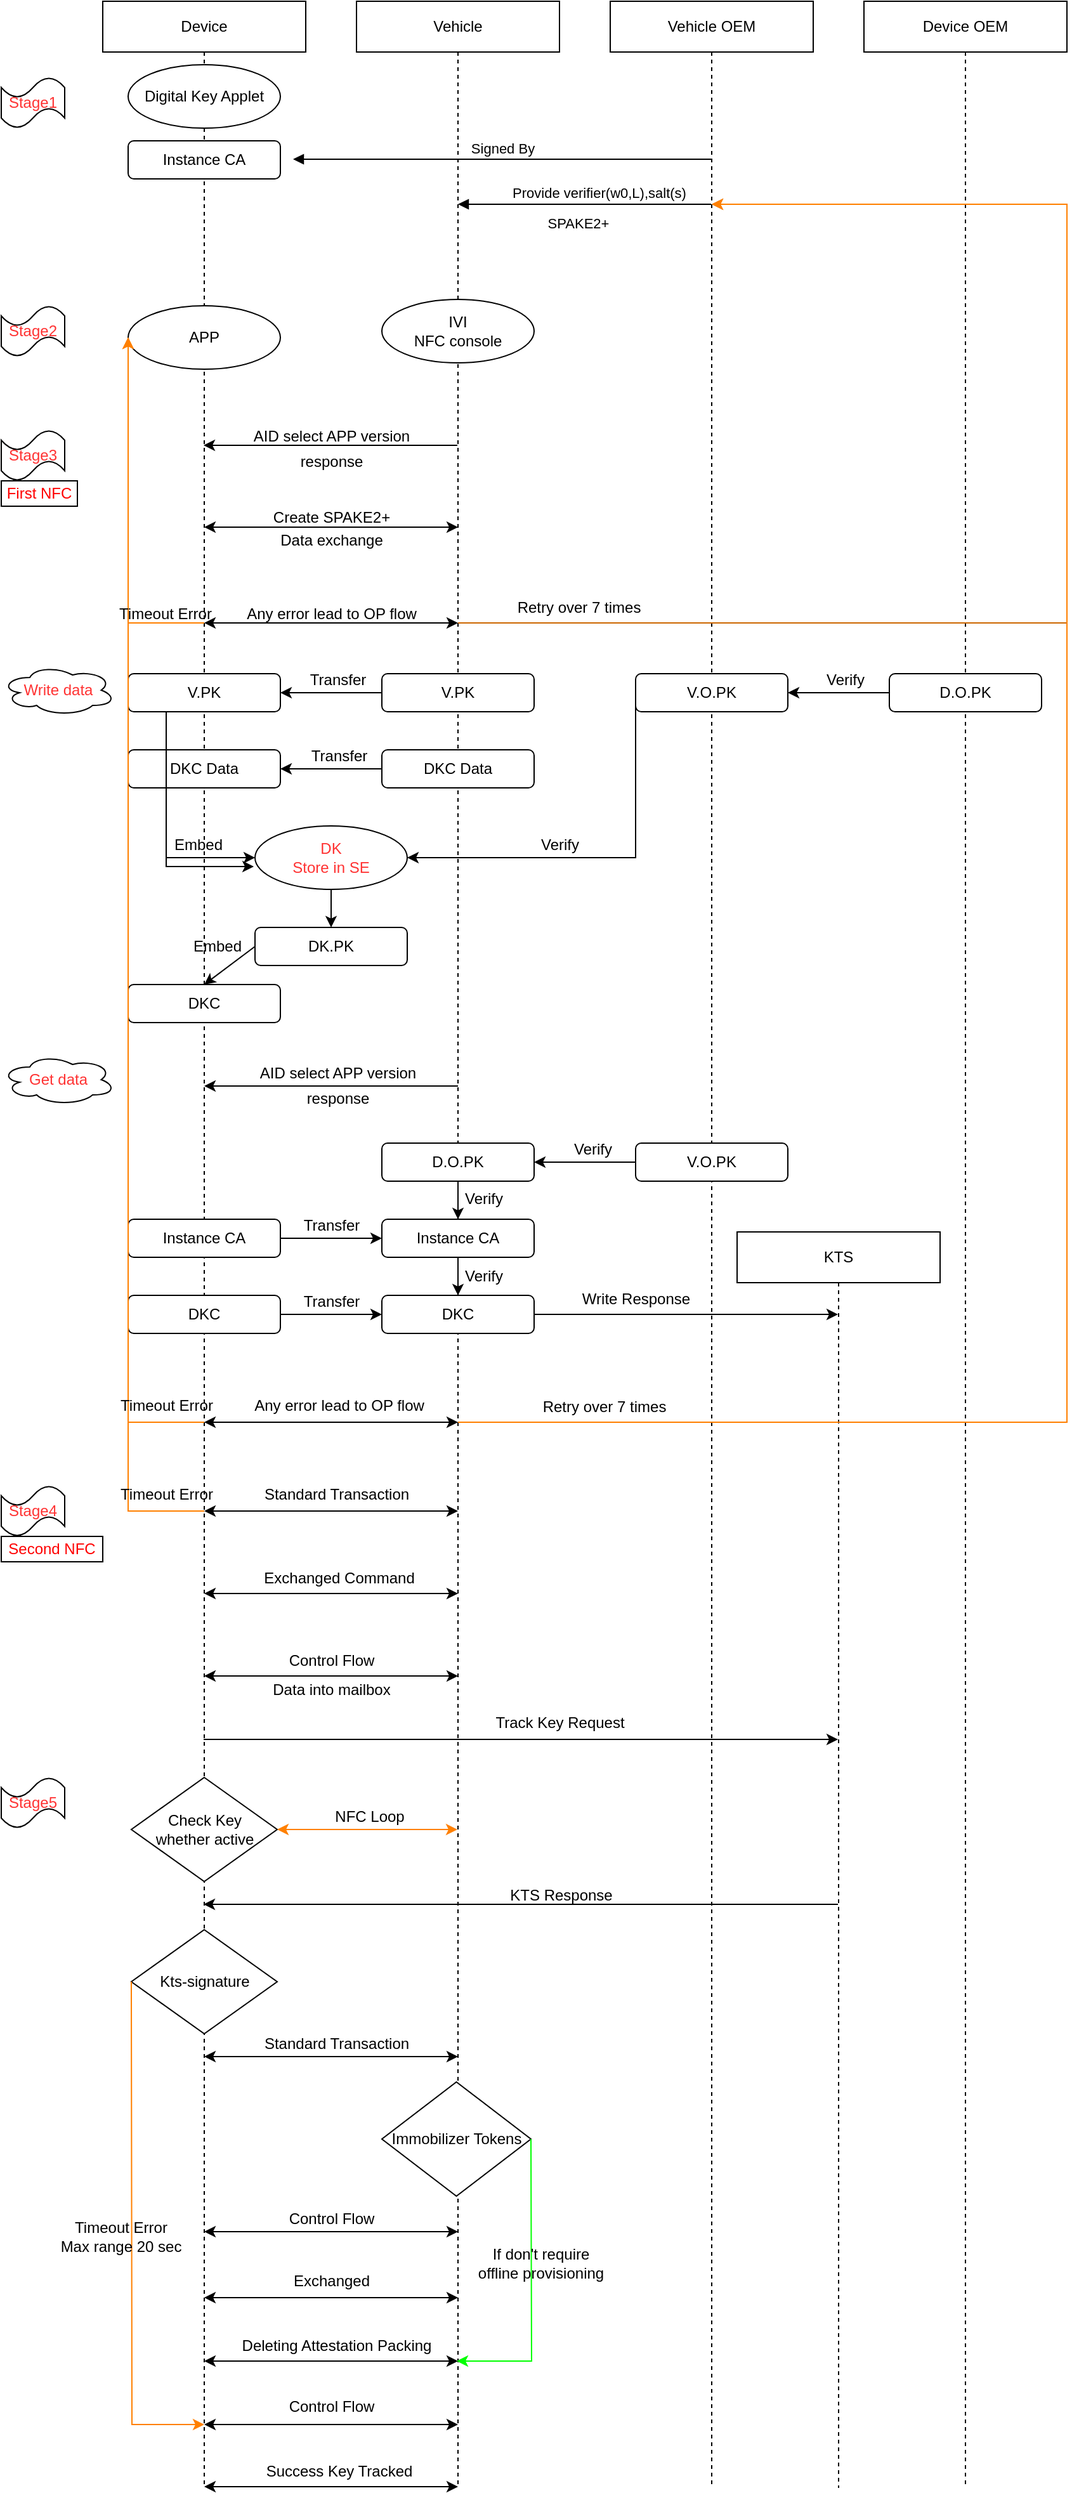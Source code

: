 <mxfile version="26.0.6">
  <diagram name="Page-1" id="2YBvvXClWsGukQMizWep">
    <mxGraphModel dx="1426" dy="903" grid="1" gridSize="10" guides="1" tooltips="1" connect="1" arrows="1" fold="1" page="1" pageScale="1" pageWidth="850" pageHeight="1100" math="0" shadow="0">
      <root>
        <mxCell id="0" />
        <mxCell id="1" parent="0" />
        <mxCell id="aM9ryv3xv72pqoxQDRHE-1" value="Device" style="shape=umlLifeline;perimeter=lifelinePerimeter;whiteSpace=wrap;html=1;container=0;dropTarget=0;collapsible=0;recursiveResize=0;outlineConnect=0;portConstraint=eastwest;newEdgeStyle={&quot;edgeStyle&quot;:&quot;elbowEdgeStyle&quot;,&quot;elbow&quot;:&quot;vertical&quot;,&quot;curved&quot;:0,&quot;rounded&quot;:0};" parent="1" vertex="1">
          <mxGeometry x="80" y="40" width="160" height="1960" as="geometry" />
        </mxCell>
        <mxCell id="aM9ryv3xv72pqoxQDRHE-5" value="Vehicle" style="shape=umlLifeline;perimeter=lifelinePerimeter;whiteSpace=wrap;html=1;container=0;dropTarget=0;collapsible=0;recursiveResize=0;outlineConnect=0;portConstraint=eastwest;newEdgeStyle={&quot;edgeStyle&quot;:&quot;elbowEdgeStyle&quot;,&quot;elbow&quot;:&quot;vertical&quot;,&quot;curved&quot;:0,&quot;rounded&quot;:0};" parent="1" vertex="1">
          <mxGeometry x="280" y="40" width="160" height="1960" as="geometry" />
        </mxCell>
        <mxCell id="aM9ryv3xv72pqoxQDRHE-9" value="Signed By" style="html=1;verticalAlign=bottom;endArrow=block;edgeStyle=elbowEdgeStyle;elbow=horizontal;curved=0;rounded=0;" parent="1" edge="1">
          <mxGeometry relative="1" as="geometry">
            <mxPoint x="559.5" y="164.5" as="sourcePoint" />
            <Array as="points">
              <mxPoint x="270" y="164.5" />
            </Array>
            <mxPoint x="230" y="164.5" as="targetPoint" />
          </mxGeometry>
        </mxCell>
        <mxCell id="aODJdHS8t_MNUbrkNVu9-1" value="Vehicle OEM" style="shape=umlLifeline;perimeter=lifelinePerimeter;whiteSpace=wrap;html=1;container=0;dropTarget=0;collapsible=0;recursiveResize=0;outlineConnect=0;portConstraint=eastwest;newEdgeStyle={&quot;edgeStyle&quot;:&quot;elbowEdgeStyle&quot;,&quot;elbow&quot;:&quot;vertical&quot;,&quot;curved&quot;:0,&quot;rounded&quot;:0};" vertex="1" parent="1">
          <mxGeometry x="480" y="40" width="160" height="1960" as="geometry" />
        </mxCell>
        <mxCell id="aODJdHS8t_MNUbrkNVu9-5" value="Device OEM" style="shape=umlLifeline;perimeter=lifelinePerimeter;whiteSpace=wrap;html=1;container=0;dropTarget=0;collapsible=0;recursiveResize=0;outlineConnect=0;portConstraint=eastwest;newEdgeStyle={&quot;edgeStyle&quot;:&quot;elbowEdgeStyle&quot;,&quot;elbow&quot;:&quot;vertical&quot;,&quot;curved&quot;:0,&quot;rounded&quot;:0};" vertex="1" parent="1">
          <mxGeometry x="680" y="40" width="160" height="1960" as="geometry" />
        </mxCell>
        <mxCell id="aODJdHS8t_MNUbrkNVu9-11" value="&lt;font style=&quot;color: rgb(255, 51, 51);&quot;&gt;Stage1&lt;/font&gt;" style="shape=tape;whiteSpace=wrap;html=1;" vertex="1" parent="1">
          <mxGeometry y="100" width="50" height="40" as="geometry" />
        </mxCell>
        <mxCell id="aODJdHS8t_MNUbrkNVu9-12" value="&lt;font style=&quot;color: rgb(255, 51, 51);&quot;&gt;Stage2&lt;/font&gt;" style="shape=tape;whiteSpace=wrap;html=1;" vertex="1" parent="1">
          <mxGeometry y="280" width="50" height="40" as="geometry" />
        </mxCell>
        <mxCell id="aODJdHS8t_MNUbrkNVu9-13" value="&lt;font style=&quot;color: rgb(255, 51, 51);&quot;&gt;Stage3&lt;/font&gt;" style="shape=tape;whiteSpace=wrap;html=1;" vertex="1" parent="1">
          <mxGeometry y="378" width="50" height="40" as="geometry" />
        </mxCell>
        <mxCell id="aODJdHS8t_MNUbrkNVu9-14" value="&lt;font style=&quot;color: rgb(255, 51, 51);&quot;&gt;Stage4&lt;/font&gt;" style="shape=tape;whiteSpace=wrap;html=1;" vertex="1" parent="1">
          <mxGeometry y="1210" width="50" height="40" as="geometry" />
        </mxCell>
        <mxCell id="aODJdHS8t_MNUbrkNVu9-15" value="&lt;font style=&quot;color: rgb(255, 51, 51);&quot;&gt;Stage5&lt;/font&gt;" style="shape=tape;whiteSpace=wrap;html=1;" vertex="1" parent="1">
          <mxGeometry y="1440" width="50" height="40" as="geometry" />
        </mxCell>
        <mxCell id="aODJdHS8t_MNUbrkNVu9-16" value="Digital Key Applet" style="ellipse;whiteSpace=wrap;html=1;" vertex="1" parent="1">
          <mxGeometry x="100" y="90" width="120" height="50" as="geometry" />
        </mxCell>
        <mxCell id="aODJdHS8t_MNUbrkNVu9-17" value="Instance CA" style="rounded=1;whiteSpace=wrap;html=1;" vertex="1" parent="1">
          <mxGeometry x="100" y="150" width="120" height="30" as="geometry" />
        </mxCell>
        <mxCell id="aODJdHS8t_MNUbrkNVu9-18" value="Provide verifier(w0,L),salt(s)" style="html=1;verticalAlign=bottom;endArrow=block;edgeStyle=elbowEdgeStyle;elbow=horizontal;curved=0;rounded=0;" edge="1" parent="1" target="aM9ryv3xv72pqoxQDRHE-5">
          <mxGeometry x="-0.105" relative="1" as="geometry">
            <mxPoint x="559.5" y="200" as="sourcePoint" />
            <Array as="points">
              <mxPoint x="410" y="200" />
            </Array>
            <mxPoint x="380" y="200" as="targetPoint" />
            <mxPoint x="1" as="offset" />
          </mxGeometry>
        </mxCell>
        <mxCell id="aODJdHS8t_MNUbrkNVu9-19" value="&lt;font style=&quot;font-size: 11px;&quot;&gt;SPAKE2+&lt;/font&gt;" style="text;strokeColor=none;align=center;fillColor=none;html=1;verticalAlign=middle;whiteSpace=wrap;rounded=0;" vertex="1" parent="1">
          <mxGeometry x="425" y="200" width="60" height="30" as="geometry" />
        </mxCell>
        <mxCell id="aODJdHS8t_MNUbrkNVu9-21" value="IVI&lt;div&gt;NFC console&lt;/div&gt;" style="ellipse;whiteSpace=wrap;html=1;" vertex="1" parent="1">
          <mxGeometry x="300" y="275" width="120" height="50" as="geometry" />
        </mxCell>
        <mxCell id="aODJdHS8t_MNUbrkNVu9-22" value="APP" style="ellipse;whiteSpace=wrap;html=1;" vertex="1" parent="1">
          <mxGeometry x="100" y="280" width="120" height="50" as="geometry" />
        </mxCell>
        <mxCell id="aODJdHS8t_MNUbrkNVu9-23" value="" style="endArrow=classic;html=1;rounded=0;" edge="1" parent="1">
          <mxGeometry width="50" height="50" relative="1" as="geometry">
            <mxPoint x="359.5" y="390" as="sourcePoint" />
            <mxPoint x="159.5" y="390" as="targetPoint" />
          </mxGeometry>
        </mxCell>
        <mxCell id="aODJdHS8t_MNUbrkNVu9-27" value="AID select APP version" style="text;html=1;align=center;verticalAlign=middle;resizable=0;points=[];autosize=1;strokeColor=none;fillColor=none;" vertex="1" parent="1">
          <mxGeometry x="185" y="368" width="150" height="30" as="geometry" />
        </mxCell>
        <mxCell id="aODJdHS8t_MNUbrkNVu9-28" value="response" style="text;html=1;align=center;verticalAlign=middle;resizable=0;points=[];autosize=1;strokeColor=none;fillColor=none;" vertex="1" parent="1">
          <mxGeometry x="225" y="388" width="70" height="30" as="geometry" />
        </mxCell>
        <mxCell id="aODJdHS8t_MNUbrkNVu9-29" value="" style="endArrow=classic;startArrow=classic;html=1;rounded=0;" edge="1" parent="1">
          <mxGeometry width="50" height="50" relative="1" as="geometry">
            <mxPoint x="160" y="454.5" as="sourcePoint" />
            <mxPoint x="360" y="454.5" as="targetPoint" />
          </mxGeometry>
        </mxCell>
        <mxCell id="aODJdHS8t_MNUbrkNVu9-30" value="Create SPAKE2+" style="text;html=1;align=center;verticalAlign=middle;resizable=0;points=[];autosize=1;strokeColor=none;fillColor=none;" vertex="1" parent="1">
          <mxGeometry x="200" y="432" width="120" height="30" as="geometry" />
        </mxCell>
        <mxCell id="aODJdHS8t_MNUbrkNVu9-31" value="Data exchange" style="text;html=1;align=center;verticalAlign=middle;resizable=0;points=[];autosize=1;strokeColor=none;fillColor=none;" vertex="1" parent="1">
          <mxGeometry x="210" y="450" width="100" height="30" as="geometry" />
        </mxCell>
        <mxCell id="aODJdHS8t_MNUbrkNVu9-32" value="" style="endArrow=classic;startArrow=classic;html=1;rounded=0;" edge="1" parent="1">
          <mxGeometry width="50" height="50" relative="1" as="geometry">
            <mxPoint x="160" y="530" as="sourcePoint" />
            <mxPoint x="360" y="530" as="targetPoint" />
          </mxGeometry>
        </mxCell>
        <mxCell id="aODJdHS8t_MNUbrkNVu9-33" value="Any error lead to OP flow" style="text;html=1;align=center;verticalAlign=middle;resizable=0;points=[];autosize=1;strokeColor=none;fillColor=none;" vertex="1" parent="1">
          <mxGeometry x="180" y="508" width="160" height="30" as="geometry" />
        </mxCell>
        <mxCell id="aODJdHS8t_MNUbrkNVu9-34" value="D.O.PK" style="rounded=1;whiteSpace=wrap;html=1;" vertex="1" parent="1">
          <mxGeometry x="700" y="570" width="120" height="30" as="geometry" />
        </mxCell>
        <mxCell id="aODJdHS8t_MNUbrkNVu9-35" value="V.O.PK" style="rounded=1;whiteSpace=wrap;html=1;" vertex="1" parent="1">
          <mxGeometry x="500" y="570" width="120" height="30" as="geometry" />
        </mxCell>
        <mxCell id="aODJdHS8t_MNUbrkNVu9-36" value="" style="endArrow=classic;html=1;rounded=0;exitX=0;exitY=0.5;exitDx=0;exitDy=0;entryX=1;entryY=0.5;entryDx=0;entryDy=0;" edge="1" parent="1" source="aODJdHS8t_MNUbrkNVu9-34" target="aODJdHS8t_MNUbrkNVu9-35">
          <mxGeometry width="50" height="50" relative="1" as="geometry">
            <mxPoint x="400" y="540" as="sourcePoint" />
            <mxPoint x="450" y="490" as="targetPoint" />
          </mxGeometry>
        </mxCell>
        <mxCell id="aODJdHS8t_MNUbrkNVu9-37" value="Verify" style="text;html=1;align=center;verticalAlign=middle;resizable=0;points=[];autosize=1;strokeColor=none;fillColor=none;" vertex="1" parent="1">
          <mxGeometry x="640" y="560" width="50" height="30" as="geometry" />
        </mxCell>
        <mxCell id="aODJdHS8t_MNUbrkNVu9-38" value="&lt;font style=&quot;color: rgb(255, 51, 51);&quot;&gt;Write data&lt;/font&gt;" style="ellipse;shape=cloud;whiteSpace=wrap;html=1;" vertex="1" parent="1">
          <mxGeometry y="563" width="90" height="40" as="geometry" />
        </mxCell>
        <mxCell id="aODJdHS8t_MNUbrkNVu9-39" value="V.PK" style="rounded=1;whiteSpace=wrap;html=1;" vertex="1" parent="1">
          <mxGeometry x="300" y="570" width="120" height="30" as="geometry" />
        </mxCell>
        <mxCell id="aODJdHS8t_MNUbrkNVu9-40" value="V.PK" style="rounded=1;whiteSpace=wrap;html=1;" vertex="1" parent="1">
          <mxGeometry x="100" y="570" width="120" height="30" as="geometry" />
        </mxCell>
        <mxCell id="aODJdHS8t_MNUbrkNVu9-41" value="" style="endArrow=classic;html=1;rounded=0;exitX=0;exitY=0.5;exitDx=0;exitDy=0;entryX=1;entryY=0.5;entryDx=0;entryDy=0;" edge="1" parent="1" source="aODJdHS8t_MNUbrkNVu9-39" target="aODJdHS8t_MNUbrkNVu9-40">
          <mxGeometry width="50" height="50" relative="1" as="geometry">
            <mxPoint x="400" y="440" as="sourcePoint" />
            <mxPoint x="450" y="390" as="targetPoint" />
          </mxGeometry>
        </mxCell>
        <mxCell id="aODJdHS8t_MNUbrkNVu9-42" value="Transfer" style="text;html=1;align=center;verticalAlign=middle;resizable=0;points=[];autosize=1;strokeColor=none;fillColor=none;" vertex="1" parent="1">
          <mxGeometry x="230" y="560" width="70" height="30" as="geometry" />
        </mxCell>
        <mxCell id="aODJdHS8t_MNUbrkNVu9-43" value="DKC Data" style="rounded=1;whiteSpace=wrap;html=1;" vertex="1" parent="1">
          <mxGeometry x="300" y="630" width="120" height="30" as="geometry" />
        </mxCell>
        <mxCell id="aODJdHS8t_MNUbrkNVu9-44" value="DKC Data" style="rounded=1;whiteSpace=wrap;html=1;" vertex="1" parent="1">
          <mxGeometry x="100" y="630" width="120" height="30" as="geometry" />
        </mxCell>
        <mxCell id="aODJdHS8t_MNUbrkNVu9-46" value="" style="endArrow=classic;html=1;rounded=0;exitX=0;exitY=0.5;exitDx=0;exitDy=0;entryX=1;entryY=0.5;entryDx=0;entryDy=0;" edge="1" parent="1" source="aODJdHS8t_MNUbrkNVu9-43" target="aODJdHS8t_MNUbrkNVu9-44">
          <mxGeometry width="50" height="50" relative="1" as="geometry">
            <mxPoint x="400" y="440" as="sourcePoint" />
            <mxPoint x="450" y="390" as="targetPoint" />
          </mxGeometry>
        </mxCell>
        <mxCell id="aODJdHS8t_MNUbrkNVu9-47" value="Transfer" style="text;html=1;align=center;verticalAlign=middle;resizable=0;points=[];autosize=1;strokeColor=none;fillColor=none;" vertex="1" parent="1">
          <mxGeometry x="231" y="620" width="70" height="30" as="geometry" />
        </mxCell>
        <mxCell id="aODJdHS8t_MNUbrkNVu9-48" value="&lt;font style=&quot;color: rgb(255, 51, 51);&quot;&gt;DK&lt;/font&gt;&lt;div&gt;&lt;font color=&quot;#ff3333&quot;&gt;Store in SE&lt;/font&gt;&lt;/div&gt;" style="ellipse;whiteSpace=wrap;html=1;" vertex="1" parent="1">
          <mxGeometry x="200" y="690" width="120" height="50" as="geometry" />
        </mxCell>
        <mxCell id="aODJdHS8t_MNUbrkNVu9-49" value="" style="endArrow=classic;html=1;rounded=0;entryX=1;entryY=0.5;entryDx=0;entryDy=0;exitX=0;exitY=0.5;exitDx=0;exitDy=0;" edge="1" parent="1" source="aODJdHS8t_MNUbrkNVu9-35" target="aODJdHS8t_MNUbrkNVu9-48">
          <mxGeometry width="50" height="50" relative="1" as="geometry">
            <mxPoint x="400" y="540" as="sourcePoint" />
            <mxPoint x="450" y="490" as="targetPoint" />
            <Array as="points">
              <mxPoint x="500" y="715" />
            </Array>
          </mxGeometry>
        </mxCell>
        <mxCell id="aODJdHS8t_MNUbrkNVu9-50" value="Verify" style="text;html=1;align=center;verticalAlign=middle;resizable=0;points=[];autosize=1;strokeColor=none;fillColor=none;" vertex="1" parent="1">
          <mxGeometry x="415" y="690" width="50" height="30" as="geometry" />
        </mxCell>
        <mxCell id="aODJdHS8t_MNUbrkNVu9-51" value="" style="endArrow=classic;html=1;rounded=0;exitX=0.25;exitY=1;exitDx=0;exitDy=0;entryX=0;entryY=0.5;entryDx=0;entryDy=0;" edge="1" parent="1" source="aODJdHS8t_MNUbrkNVu9-40" target="aODJdHS8t_MNUbrkNVu9-48">
          <mxGeometry width="50" height="50" relative="1" as="geometry">
            <mxPoint x="400" y="540" as="sourcePoint" />
            <mxPoint x="450" y="490" as="targetPoint" />
            <Array as="points">
              <mxPoint x="130" y="715" />
            </Array>
          </mxGeometry>
        </mxCell>
        <mxCell id="aODJdHS8t_MNUbrkNVu9-52" value="" style="endArrow=classic;html=1;rounded=0;exitX=0.25;exitY=1;exitDx=0;exitDy=0;entryX=-0.008;entryY=0.64;entryDx=0;entryDy=0;entryPerimeter=0;" edge="1" parent="1" source="aODJdHS8t_MNUbrkNVu9-44" target="aODJdHS8t_MNUbrkNVu9-48">
          <mxGeometry width="50" height="50" relative="1" as="geometry">
            <mxPoint x="400" y="540" as="sourcePoint" />
            <mxPoint x="450" y="490" as="targetPoint" />
            <Array as="points">
              <mxPoint x="130" y="722" />
            </Array>
          </mxGeometry>
        </mxCell>
        <mxCell id="aODJdHS8t_MNUbrkNVu9-53" value="Embed" style="text;html=1;align=center;verticalAlign=middle;resizable=0;points=[];autosize=1;strokeColor=none;fillColor=none;" vertex="1" parent="1">
          <mxGeometry x="125" y="690" width="60" height="30" as="geometry" />
        </mxCell>
        <mxCell id="aODJdHS8t_MNUbrkNVu9-54" value="DK.PK" style="rounded=1;whiteSpace=wrap;html=1;" vertex="1" parent="1">
          <mxGeometry x="200" y="770" width="120" height="30" as="geometry" />
        </mxCell>
        <mxCell id="aODJdHS8t_MNUbrkNVu9-55" value="DKC" style="rounded=1;whiteSpace=wrap;html=1;" vertex="1" parent="1">
          <mxGeometry x="100" y="815" width="120" height="30" as="geometry" />
        </mxCell>
        <mxCell id="aODJdHS8t_MNUbrkNVu9-58" value="" style="endArrow=classic;html=1;rounded=0;exitX=0;exitY=0.5;exitDx=0;exitDy=0;entryX=0.5;entryY=0;entryDx=0;entryDy=0;" edge="1" parent="1" source="aODJdHS8t_MNUbrkNVu9-54" target="aODJdHS8t_MNUbrkNVu9-55">
          <mxGeometry width="50" height="50" relative="1" as="geometry">
            <mxPoint x="400" y="540" as="sourcePoint" />
            <mxPoint x="450" y="490" as="targetPoint" />
          </mxGeometry>
        </mxCell>
        <mxCell id="aODJdHS8t_MNUbrkNVu9-59" value="Embed" style="text;html=1;align=center;verticalAlign=middle;resizable=0;points=[];autosize=1;strokeColor=none;fillColor=none;" vertex="1" parent="1">
          <mxGeometry x="140" y="770" width="60" height="30" as="geometry" />
        </mxCell>
        <mxCell id="aODJdHS8t_MNUbrkNVu9-60" value="" style="endArrow=classic;html=1;rounded=0;exitX=0.5;exitY=1;exitDx=0;exitDy=0;entryX=0.5;entryY=0;entryDx=0;entryDy=0;" edge="1" parent="1" source="aODJdHS8t_MNUbrkNVu9-48" target="aODJdHS8t_MNUbrkNVu9-54">
          <mxGeometry width="50" height="50" relative="1" as="geometry">
            <mxPoint x="400" y="540" as="sourcePoint" />
            <mxPoint x="450" y="490" as="targetPoint" />
          </mxGeometry>
        </mxCell>
        <mxCell id="aODJdHS8t_MNUbrkNVu9-61" value="&lt;font style=&quot;color: rgb(255, 51, 51);&quot;&gt;Get data&lt;/font&gt;" style="ellipse;shape=cloud;whiteSpace=wrap;html=1;" vertex="1" parent="1">
          <mxGeometry y="870" width="90" height="40" as="geometry" />
        </mxCell>
        <mxCell id="aODJdHS8t_MNUbrkNVu9-62" value="AID select APP version" style="text;html=1;align=center;verticalAlign=middle;resizable=0;points=[];autosize=1;strokeColor=none;fillColor=none;" vertex="1" parent="1">
          <mxGeometry x="190" y="870" width="150" height="30" as="geometry" />
        </mxCell>
        <mxCell id="aODJdHS8t_MNUbrkNVu9-63" value="response" style="text;html=1;align=center;verticalAlign=middle;resizable=0;points=[];autosize=1;strokeColor=none;fillColor=none;" vertex="1" parent="1">
          <mxGeometry x="230" y="890" width="70" height="30" as="geometry" />
        </mxCell>
        <mxCell id="aODJdHS8t_MNUbrkNVu9-64" value="" style="endArrow=classic;html=1;rounded=0;" edge="1" parent="1">
          <mxGeometry width="50" height="50" relative="1" as="geometry">
            <mxPoint x="360" y="895" as="sourcePoint" />
            <mxPoint x="160" y="895" as="targetPoint" />
          </mxGeometry>
        </mxCell>
        <mxCell id="aODJdHS8t_MNUbrkNVu9-65" value="V.O.PK" style="rounded=1;whiteSpace=wrap;html=1;" vertex="1" parent="1">
          <mxGeometry x="500" y="940" width="120" height="30" as="geometry" />
        </mxCell>
        <mxCell id="aODJdHS8t_MNUbrkNVu9-66" value="Instance CA" style="rounded=1;whiteSpace=wrap;html=1;" vertex="1" parent="1">
          <mxGeometry x="100" y="1000" width="120" height="30" as="geometry" />
        </mxCell>
        <mxCell id="aODJdHS8t_MNUbrkNVu9-67" value="Instance CA" style="rounded=1;whiteSpace=wrap;html=1;" vertex="1" parent="1">
          <mxGeometry x="300" y="1000" width="120" height="30" as="geometry" />
        </mxCell>
        <mxCell id="aODJdHS8t_MNUbrkNVu9-68" value="DKC" style="rounded=1;whiteSpace=wrap;html=1;" vertex="1" parent="1">
          <mxGeometry x="100" y="1060" width="120" height="30" as="geometry" />
        </mxCell>
        <mxCell id="aODJdHS8t_MNUbrkNVu9-69" value="DKC" style="rounded=1;whiteSpace=wrap;html=1;" vertex="1" parent="1">
          <mxGeometry x="300" y="1060" width="120" height="30" as="geometry" />
        </mxCell>
        <mxCell id="aODJdHS8t_MNUbrkNVu9-70" value="" style="endArrow=classic;html=1;rounded=0;exitX=1;exitY=0.5;exitDx=0;exitDy=0;entryX=0;entryY=0.5;entryDx=0;entryDy=0;" edge="1" parent="1" source="aODJdHS8t_MNUbrkNVu9-66" target="aODJdHS8t_MNUbrkNVu9-67">
          <mxGeometry width="50" height="50" relative="1" as="geometry">
            <mxPoint x="400" y="760" as="sourcePoint" />
            <mxPoint x="450" y="710" as="targetPoint" />
          </mxGeometry>
        </mxCell>
        <mxCell id="aODJdHS8t_MNUbrkNVu9-71" value="Transfer" style="text;html=1;align=center;verticalAlign=middle;resizable=0;points=[];autosize=1;strokeColor=none;fillColor=none;" vertex="1" parent="1">
          <mxGeometry x="225" y="990" width="70" height="30" as="geometry" />
        </mxCell>
        <mxCell id="aODJdHS8t_MNUbrkNVu9-72" value="" style="endArrow=classic;html=1;rounded=0;exitX=1;exitY=0.5;exitDx=0;exitDy=0;entryX=0;entryY=0.5;entryDx=0;entryDy=0;" edge="1" parent="1" source="aODJdHS8t_MNUbrkNVu9-68" target="aODJdHS8t_MNUbrkNVu9-69">
          <mxGeometry width="50" height="50" relative="1" as="geometry">
            <mxPoint x="400" y="760" as="sourcePoint" />
            <mxPoint x="450" y="710" as="targetPoint" />
          </mxGeometry>
        </mxCell>
        <mxCell id="aODJdHS8t_MNUbrkNVu9-73" value="Transfer" style="text;html=1;align=center;verticalAlign=middle;resizable=0;points=[];autosize=1;strokeColor=none;fillColor=none;" vertex="1" parent="1">
          <mxGeometry x="225" y="1050" width="70" height="30" as="geometry" />
        </mxCell>
        <mxCell id="aODJdHS8t_MNUbrkNVu9-74" value="D.O.PK" style="rounded=1;whiteSpace=wrap;html=1;" vertex="1" parent="1">
          <mxGeometry x="300" y="940" width="120" height="30" as="geometry" />
        </mxCell>
        <mxCell id="aODJdHS8t_MNUbrkNVu9-75" value="" style="endArrow=classic;html=1;rounded=0;exitX=0;exitY=0.5;exitDx=0;exitDy=0;entryX=1;entryY=0.5;entryDx=0;entryDy=0;" edge="1" parent="1" source="aODJdHS8t_MNUbrkNVu9-65" target="aODJdHS8t_MNUbrkNVu9-74">
          <mxGeometry width="50" height="50" relative="1" as="geometry">
            <mxPoint x="400" y="760" as="sourcePoint" />
            <mxPoint x="450" y="710" as="targetPoint" />
          </mxGeometry>
        </mxCell>
        <mxCell id="aODJdHS8t_MNUbrkNVu9-76" value="" style="endArrow=classic;html=1;rounded=0;exitX=0.5;exitY=1;exitDx=0;exitDy=0;entryX=0.5;entryY=0;entryDx=0;entryDy=0;" edge="1" parent="1" source="aODJdHS8t_MNUbrkNVu9-74" target="aODJdHS8t_MNUbrkNVu9-67">
          <mxGeometry width="50" height="50" relative="1" as="geometry">
            <mxPoint x="400" y="760" as="sourcePoint" />
            <mxPoint x="450" y="710" as="targetPoint" />
          </mxGeometry>
        </mxCell>
        <mxCell id="aODJdHS8t_MNUbrkNVu9-77" value="Verify" style="text;html=1;align=center;verticalAlign=middle;resizable=0;points=[];autosize=1;strokeColor=none;fillColor=none;" vertex="1" parent="1">
          <mxGeometry x="441" y="930" width="50" height="30" as="geometry" />
        </mxCell>
        <mxCell id="aODJdHS8t_MNUbrkNVu9-78" value="" style="endArrow=classic;html=1;rounded=0;exitX=0.5;exitY=1;exitDx=0;exitDy=0;entryX=0.5;entryY=0;entryDx=0;entryDy=0;" edge="1" parent="1" source="aODJdHS8t_MNUbrkNVu9-67" target="aODJdHS8t_MNUbrkNVu9-69">
          <mxGeometry width="50" height="50" relative="1" as="geometry">
            <mxPoint x="400" y="760" as="sourcePoint" />
            <mxPoint x="450" y="710" as="targetPoint" />
          </mxGeometry>
        </mxCell>
        <mxCell id="aODJdHS8t_MNUbrkNVu9-79" value="Verify" style="text;html=1;align=center;verticalAlign=middle;resizable=0;points=[];autosize=1;strokeColor=none;fillColor=none;" vertex="1" parent="1">
          <mxGeometry x="355" y="969" width="50" height="30" as="geometry" />
        </mxCell>
        <mxCell id="aODJdHS8t_MNUbrkNVu9-80" value="Verify" style="text;html=1;align=center;verticalAlign=middle;resizable=0;points=[];autosize=1;strokeColor=none;fillColor=none;" vertex="1" parent="1">
          <mxGeometry x="355" y="1030" width="50" height="30" as="geometry" />
        </mxCell>
        <mxCell id="aODJdHS8t_MNUbrkNVu9-82" value="" style="endArrow=classic;html=1;rounded=0;exitX=1;exitY=0.5;exitDx=0;exitDy=0;" edge="1" parent="1" source="aODJdHS8t_MNUbrkNVu9-69" target="aODJdHS8t_MNUbrkNVu9-88">
          <mxGeometry width="50" height="50" relative="1" as="geometry">
            <mxPoint x="400" y="760" as="sourcePoint" />
            <mxPoint x="580" y="1075" as="targetPoint" />
          </mxGeometry>
        </mxCell>
        <mxCell id="aODJdHS8t_MNUbrkNVu9-83" value="Write Response" style="text;html=1;align=center;verticalAlign=middle;resizable=0;points=[];autosize=1;strokeColor=none;fillColor=none;" vertex="1" parent="1">
          <mxGeometry x="445" y="1048" width="110" height="30" as="geometry" />
        </mxCell>
        <mxCell id="aODJdHS8t_MNUbrkNVu9-84" value="" style="endArrow=classic;startArrow=classic;html=1;rounded=0;" edge="1" parent="1">
          <mxGeometry width="50" height="50" relative="1" as="geometry">
            <mxPoint x="160" y="1160" as="sourcePoint" />
            <mxPoint x="360" y="1160" as="targetPoint" />
          </mxGeometry>
        </mxCell>
        <mxCell id="aODJdHS8t_MNUbrkNVu9-85" value="Any error lead to OP flow" style="text;html=1;align=center;verticalAlign=middle;resizable=0;points=[];autosize=1;strokeColor=none;fillColor=none;" vertex="1" parent="1">
          <mxGeometry x="186" y="1132" width="160" height="30" as="geometry" />
        </mxCell>
        <mxCell id="aODJdHS8t_MNUbrkNVu9-88" value="KTS" style="shape=umlLifeline;perimeter=lifelinePerimeter;whiteSpace=wrap;html=1;container=0;dropTarget=0;collapsible=0;recursiveResize=0;outlineConnect=0;portConstraint=eastwest;newEdgeStyle={&quot;edgeStyle&quot;:&quot;elbowEdgeStyle&quot;,&quot;elbow&quot;:&quot;vertical&quot;,&quot;curved&quot;:0,&quot;rounded&quot;:0};" vertex="1" parent="1">
          <mxGeometry x="580" y="1010" width="160" height="990" as="geometry" />
        </mxCell>
        <mxCell id="aODJdHS8t_MNUbrkNVu9-89" value="" style="endArrow=classic;startArrow=classic;html=1;rounded=0;" edge="1" parent="1">
          <mxGeometry width="50" height="50" relative="1" as="geometry">
            <mxPoint x="160" y="1230" as="sourcePoint" />
            <mxPoint x="360" y="1230" as="targetPoint" />
          </mxGeometry>
        </mxCell>
        <mxCell id="aODJdHS8t_MNUbrkNVu9-90" value="Standard Transaction" style="text;html=1;align=center;verticalAlign=middle;resizable=0;points=[];autosize=1;strokeColor=none;fillColor=none;" vertex="1" parent="1">
          <mxGeometry x="194" y="1202" width="140" height="30" as="geometry" />
        </mxCell>
        <mxCell id="aODJdHS8t_MNUbrkNVu9-91" value="" style="endArrow=classic;startArrow=classic;html=1;rounded=0;" edge="1" parent="1">
          <mxGeometry width="50" height="50" relative="1" as="geometry">
            <mxPoint x="160" y="1295" as="sourcePoint" />
            <mxPoint x="360" y="1295" as="targetPoint" />
          </mxGeometry>
        </mxCell>
        <mxCell id="aODJdHS8t_MNUbrkNVu9-92" value="Exchanged Command" style="text;html=1;align=center;verticalAlign=middle;resizable=0;points=[];autosize=1;strokeColor=none;fillColor=none;" vertex="1" parent="1">
          <mxGeometry x="196" y="1268" width="140" height="30" as="geometry" />
        </mxCell>
        <mxCell id="aODJdHS8t_MNUbrkNVu9-93" value="" style="endArrow=classic;startArrow=classic;html=1;rounded=0;" edge="1" parent="1">
          <mxGeometry width="50" height="50" relative="1" as="geometry">
            <mxPoint x="160" y="1360" as="sourcePoint" />
            <mxPoint x="360" y="1360" as="targetPoint" />
          </mxGeometry>
        </mxCell>
        <mxCell id="aODJdHS8t_MNUbrkNVu9-94" value="Control Flow" style="text;html=1;align=center;verticalAlign=middle;resizable=0;points=[];autosize=1;strokeColor=none;fillColor=none;" vertex="1" parent="1">
          <mxGeometry x="215" y="1333" width="90" height="30" as="geometry" />
        </mxCell>
        <mxCell id="aODJdHS8t_MNUbrkNVu9-95" value="" style="endArrow=classic;html=1;rounded=0;" edge="1" parent="1">
          <mxGeometry width="50" height="50" relative="1" as="geometry">
            <mxPoint x="159.5" y="1410" as="sourcePoint" />
            <mxPoint x="659.5" y="1410" as="targetPoint" />
          </mxGeometry>
        </mxCell>
        <mxCell id="aODJdHS8t_MNUbrkNVu9-96" value="Track Key Request" style="text;html=1;align=center;verticalAlign=middle;resizable=0;points=[];autosize=1;strokeColor=none;fillColor=none;" vertex="1" parent="1">
          <mxGeometry x="375" y="1382" width="130" height="30" as="geometry" />
        </mxCell>
        <mxCell id="aODJdHS8t_MNUbrkNVu9-97" value="Data into mailbox" style="text;html=1;align=center;verticalAlign=middle;resizable=0;points=[];autosize=1;strokeColor=none;fillColor=none;" vertex="1" parent="1">
          <mxGeometry x="200" y="1356" width="120" height="30" as="geometry" />
        </mxCell>
        <mxCell id="aODJdHS8t_MNUbrkNVu9-99" value="" style="endArrow=classic;html=1;rounded=0;" edge="1" parent="1">
          <mxGeometry width="50" height="50" relative="1" as="geometry">
            <mxPoint x="659.5" y="1540" as="sourcePoint" />
            <mxPoint x="159.5" y="1540" as="targetPoint" />
          </mxGeometry>
        </mxCell>
        <mxCell id="aODJdHS8t_MNUbrkNVu9-100" value="KTS Response" style="text;html=1;align=center;verticalAlign=middle;resizable=0;points=[];autosize=1;strokeColor=none;fillColor=none;" vertex="1" parent="1">
          <mxGeometry x="391" y="1518" width="100" height="30" as="geometry" />
        </mxCell>
        <mxCell id="aODJdHS8t_MNUbrkNVu9-102" value="" style="endArrow=classic;startArrow=classic;html=1;rounded=0;" edge="1" parent="1">
          <mxGeometry width="50" height="50" relative="1" as="geometry">
            <mxPoint x="160" y="1660" as="sourcePoint" />
            <mxPoint x="360" y="1660" as="targetPoint" />
          </mxGeometry>
        </mxCell>
        <mxCell id="aODJdHS8t_MNUbrkNVu9-103" value="Standard Transaction" style="text;html=1;align=center;verticalAlign=middle;resizable=0;points=[];autosize=1;strokeColor=none;fillColor=none;" vertex="1" parent="1">
          <mxGeometry x="194" y="1635" width="140" height="30" as="geometry" />
        </mxCell>
        <mxCell id="aODJdHS8t_MNUbrkNVu9-105" value="Check Key&lt;div&gt;whether active&lt;/div&gt;" style="rhombus;whiteSpace=wrap;html=1;" vertex="1" parent="1">
          <mxGeometry x="102.5" y="1440" width="115" height="82" as="geometry" />
        </mxCell>
        <mxCell id="aODJdHS8t_MNUbrkNVu9-106" value="Kts-signature" style="rhombus;whiteSpace=wrap;html=1;" vertex="1" parent="1">
          <mxGeometry x="102.5" y="1560" width="115" height="82" as="geometry" />
        </mxCell>
        <mxCell id="aODJdHS8t_MNUbrkNVu9-107" value="Immobilizer Tokens" style="rhombus;whiteSpace=wrap;html=1;" vertex="1" parent="1">
          <mxGeometry x="300" y="1680" width="117.5" height="90" as="geometry" />
        </mxCell>
        <mxCell id="aODJdHS8t_MNUbrkNVu9-108" value="" style="endArrow=classic;startArrow=classic;html=1;rounded=0;" edge="1" parent="1">
          <mxGeometry width="50" height="50" relative="1" as="geometry">
            <mxPoint x="160" y="1798" as="sourcePoint" />
            <mxPoint x="360" y="1798" as="targetPoint" />
          </mxGeometry>
        </mxCell>
        <mxCell id="aODJdHS8t_MNUbrkNVu9-109" value="Control Flow" style="text;html=1;align=center;verticalAlign=middle;resizable=0;points=[];autosize=1;strokeColor=none;fillColor=none;" vertex="1" parent="1">
          <mxGeometry x="215" y="1773" width="90" height="30" as="geometry" />
        </mxCell>
        <mxCell id="aODJdHS8t_MNUbrkNVu9-110" value="" style="endArrow=classic;startArrow=classic;html=1;rounded=0;" edge="1" parent="1">
          <mxGeometry width="50" height="50" relative="1" as="geometry">
            <mxPoint x="160" y="1850" as="sourcePoint" />
            <mxPoint x="360" y="1850" as="targetPoint" />
          </mxGeometry>
        </mxCell>
        <mxCell id="aODJdHS8t_MNUbrkNVu9-111" value="Exchanged" style="text;html=1;align=center;verticalAlign=middle;resizable=0;points=[];autosize=1;strokeColor=none;fillColor=none;" vertex="1" parent="1">
          <mxGeometry x="220" y="1822" width="80" height="30" as="geometry" />
        </mxCell>
        <mxCell id="aODJdHS8t_MNUbrkNVu9-112" value="" style="endArrow=classic;startArrow=classic;html=1;rounded=0;" edge="1" parent="1">
          <mxGeometry width="50" height="50" relative="1" as="geometry">
            <mxPoint x="160" y="1900" as="sourcePoint" />
            <mxPoint x="360" y="1900" as="targetPoint" />
          </mxGeometry>
        </mxCell>
        <mxCell id="aODJdHS8t_MNUbrkNVu9-113" value="Deleting Attestation Packing" style="text;html=1;align=center;verticalAlign=middle;resizable=0;points=[];autosize=1;strokeColor=none;fillColor=none;" vertex="1" parent="1">
          <mxGeometry x="179" y="1873" width="170" height="30" as="geometry" />
        </mxCell>
        <mxCell id="aODJdHS8t_MNUbrkNVu9-114" value="" style="endArrow=classic;startArrow=classic;html=1;rounded=0;" edge="1" parent="1">
          <mxGeometry width="50" height="50" relative="1" as="geometry">
            <mxPoint x="160" y="1950" as="sourcePoint" />
            <mxPoint x="360" y="1950" as="targetPoint" />
          </mxGeometry>
        </mxCell>
        <mxCell id="aODJdHS8t_MNUbrkNVu9-115" value="Control Flow" style="text;html=1;align=center;verticalAlign=middle;resizable=0;points=[];autosize=1;strokeColor=none;fillColor=none;" vertex="1" parent="1">
          <mxGeometry x="215" y="1921" width="90" height="30" as="geometry" />
        </mxCell>
        <mxCell id="aODJdHS8t_MNUbrkNVu9-116" value="" style="endArrow=classic;startArrow=classic;html=1;rounded=0;" edge="1" parent="1">
          <mxGeometry width="50" height="50" relative="1" as="geometry">
            <mxPoint x="160" y="1999" as="sourcePoint" />
            <mxPoint x="360" y="1999" as="targetPoint" />
          </mxGeometry>
        </mxCell>
        <mxCell id="aODJdHS8t_MNUbrkNVu9-117" value="Success Key Tracked" style="text;html=1;align=center;verticalAlign=middle;resizable=0;points=[];autosize=1;strokeColor=none;fillColor=none;" vertex="1" parent="1">
          <mxGeometry x="196" y="1972" width="140" height="30" as="geometry" />
        </mxCell>
        <mxCell id="aODJdHS8t_MNUbrkNVu9-118" value="" style="endArrow=classic;html=1;rounded=0;exitX=0;exitY=0.5;exitDx=0;exitDy=0;strokeColor=#FF8000;" edge="1" parent="1" source="aODJdHS8t_MNUbrkNVu9-106">
          <mxGeometry width="50" height="50" relative="1" as="geometry">
            <mxPoint x="400" y="1850" as="sourcePoint" />
            <mxPoint x="160" y="1950" as="targetPoint" />
            <Array as="points">
              <mxPoint x="103" y="1950" />
            </Array>
          </mxGeometry>
        </mxCell>
        <mxCell id="aODJdHS8t_MNUbrkNVu9-119" value="Timeout Error&lt;div&gt;Max range 20 sec&lt;/div&gt;" style="text;html=1;align=center;verticalAlign=middle;resizable=0;points=[];autosize=1;strokeColor=none;fillColor=none;" vertex="1" parent="1">
          <mxGeometry x="34" y="1782" width="120" height="40" as="geometry" />
        </mxCell>
        <mxCell id="aODJdHS8t_MNUbrkNVu9-120" value="" style="endArrow=classic;html=1;rounded=0;entryX=0;entryY=0.5;entryDx=0;entryDy=0;strokeColor=#FF8000;" edge="1" parent="1" target="aODJdHS8t_MNUbrkNVu9-22">
          <mxGeometry width="50" height="50" relative="1" as="geometry">
            <mxPoint x="160" y="1230" as="sourcePoint" />
            <mxPoint x="450" y="1000" as="targetPoint" />
            <Array as="points">
              <mxPoint x="100" y="1230" />
            </Array>
          </mxGeometry>
        </mxCell>
        <mxCell id="aODJdHS8t_MNUbrkNVu9-121" value="" style="endArrow=classic;html=1;rounded=0;entryX=0;entryY=0.5;entryDx=0;entryDy=0;strokeColor=#FF8000;" edge="1" parent="1" target="aODJdHS8t_MNUbrkNVu9-22">
          <mxGeometry width="50" height="50" relative="1" as="geometry">
            <mxPoint x="160" y="1160" as="sourcePoint" />
            <mxPoint x="450" y="800" as="targetPoint" />
            <Array as="points">
              <mxPoint x="100" y="1160" />
            </Array>
          </mxGeometry>
        </mxCell>
        <mxCell id="aODJdHS8t_MNUbrkNVu9-122" value="" style="endArrow=classic;html=1;rounded=0;entryX=0;entryY=0.5;entryDx=0;entryDy=0;strokeColor=#FF8000;" edge="1" parent="1" target="aODJdHS8t_MNUbrkNVu9-22">
          <mxGeometry width="50" height="50" relative="1" as="geometry">
            <mxPoint x="160" y="530" as="sourcePoint" />
            <mxPoint x="450" y="400" as="targetPoint" />
            <Array as="points">
              <mxPoint x="100" y="530" />
            </Array>
          </mxGeometry>
        </mxCell>
        <mxCell id="aODJdHS8t_MNUbrkNVu9-123" value="Timeout Error" style="text;html=1;align=center;verticalAlign=middle;resizable=0;points=[];autosize=1;strokeColor=none;fillColor=none;" vertex="1" parent="1">
          <mxGeometry x="80" y="1132" width="100" height="30" as="geometry" />
        </mxCell>
        <mxCell id="aODJdHS8t_MNUbrkNVu9-124" value="Timeout Error" style="text;html=1;align=center;verticalAlign=middle;resizable=0;points=[];autosize=1;strokeColor=none;fillColor=none;" vertex="1" parent="1">
          <mxGeometry x="80" y="1202" width="100" height="30" as="geometry" />
        </mxCell>
        <mxCell id="aODJdHS8t_MNUbrkNVu9-125" value="Timeout Error" style="text;html=1;align=center;verticalAlign=middle;resizable=0;points=[];autosize=1;strokeColor=none;fillColor=none;" vertex="1" parent="1">
          <mxGeometry x="79" y="508" width="100" height="30" as="geometry" />
        </mxCell>
        <mxCell id="aODJdHS8t_MNUbrkNVu9-126" value="" style="endArrow=classic;html=1;rounded=0;strokeColor=#CC6600;" edge="1" parent="1">
          <mxGeometry width="50" height="50" relative="1" as="geometry">
            <mxPoint x="360" y="530" as="sourcePoint" />
            <mxPoint x="560" y="200" as="targetPoint" />
            <Array as="points">
              <mxPoint x="840" y="530" />
              <mxPoint x="840" y="200" />
            </Array>
          </mxGeometry>
        </mxCell>
        <mxCell id="aODJdHS8t_MNUbrkNVu9-127" value="" style="endArrow=classic;html=1;rounded=0;strokeColor=#FF8000;" edge="1" parent="1">
          <mxGeometry width="50" height="50" relative="1" as="geometry">
            <mxPoint x="360" y="1160" as="sourcePoint" />
            <mxPoint x="560" y="200" as="targetPoint" />
            <Array as="points">
              <mxPoint x="840" y="1160" />
              <mxPoint x="840" y="200" />
            </Array>
          </mxGeometry>
        </mxCell>
        <mxCell id="aODJdHS8t_MNUbrkNVu9-128" value="Retry over 7 times" style="text;html=1;align=center;verticalAlign=middle;resizable=0;points=[];autosize=1;strokeColor=none;fillColor=none;" vertex="1" parent="1">
          <mxGeometry x="395" y="503" width="120" height="30" as="geometry" />
        </mxCell>
        <mxCell id="aODJdHS8t_MNUbrkNVu9-129" value="Retry over 7 times" style="text;html=1;align=center;verticalAlign=middle;resizable=0;points=[];autosize=1;strokeColor=none;fillColor=none;" vertex="1" parent="1">
          <mxGeometry x="415" y="1133" width="120" height="30" as="geometry" />
        </mxCell>
        <mxCell id="aODJdHS8t_MNUbrkNVu9-131" value="&lt;font style=&quot;color: rgb(255, 0, 0);&quot;&gt;First NFC&lt;/font&gt;" style="rounded=0;whiteSpace=wrap;html=1;" vertex="1" parent="1">
          <mxGeometry y="418" width="60" height="20" as="geometry" />
        </mxCell>
        <mxCell id="aODJdHS8t_MNUbrkNVu9-132" value="&lt;font style=&quot;color: rgb(255, 0, 0);&quot;&gt;Second NFC&lt;/font&gt;" style="rounded=0;whiteSpace=wrap;html=1;" vertex="1" parent="1">
          <mxGeometry y="1250" width="80" height="20" as="geometry" />
        </mxCell>
        <mxCell id="aODJdHS8t_MNUbrkNVu9-133" value="" style="endArrow=classic;html=1;rounded=0;exitX=1;exitY=0.5;exitDx=0;exitDy=0;strokeColor=#00FF00;" edge="1" parent="1" source="aODJdHS8t_MNUbrkNVu9-107">
          <mxGeometry width="50" height="50" relative="1" as="geometry">
            <mxPoint x="400" y="1550" as="sourcePoint" />
            <mxPoint x="359" y="1900" as="targetPoint" />
            <Array as="points">
              <mxPoint x="418" y="1900" />
            </Array>
          </mxGeometry>
        </mxCell>
        <mxCell id="aODJdHS8t_MNUbrkNVu9-134" value="If don&#39;t require&lt;div&gt;offline provisioning&lt;/div&gt;" style="text;html=1;align=center;verticalAlign=middle;resizable=0;points=[];autosize=1;strokeColor=none;fillColor=none;" vertex="1" parent="1">
          <mxGeometry x="365" y="1803" width="120" height="40" as="geometry" />
        </mxCell>
        <mxCell id="aODJdHS8t_MNUbrkNVu9-135" value="" style="endArrow=classic;startArrow=classic;html=1;rounded=0;exitX=1;exitY=0.5;exitDx=0;exitDy=0;strokeColor=#FF8000;" edge="1" parent="1" source="aODJdHS8t_MNUbrkNVu9-105" target="aM9ryv3xv72pqoxQDRHE-5">
          <mxGeometry width="50" height="50" relative="1" as="geometry">
            <mxPoint x="250" y="1500" as="sourcePoint" />
            <mxPoint x="300" y="1450" as="targetPoint" />
          </mxGeometry>
        </mxCell>
        <mxCell id="aODJdHS8t_MNUbrkNVu9-136" value="NFC Loop" style="text;html=1;align=center;verticalAlign=middle;resizable=0;points=[];autosize=1;strokeColor=none;fillColor=none;" vertex="1" parent="1">
          <mxGeometry x="250" y="1456" width="80" height="30" as="geometry" />
        </mxCell>
      </root>
    </mxGraphModel>
  </diagram>
</mxfile>
